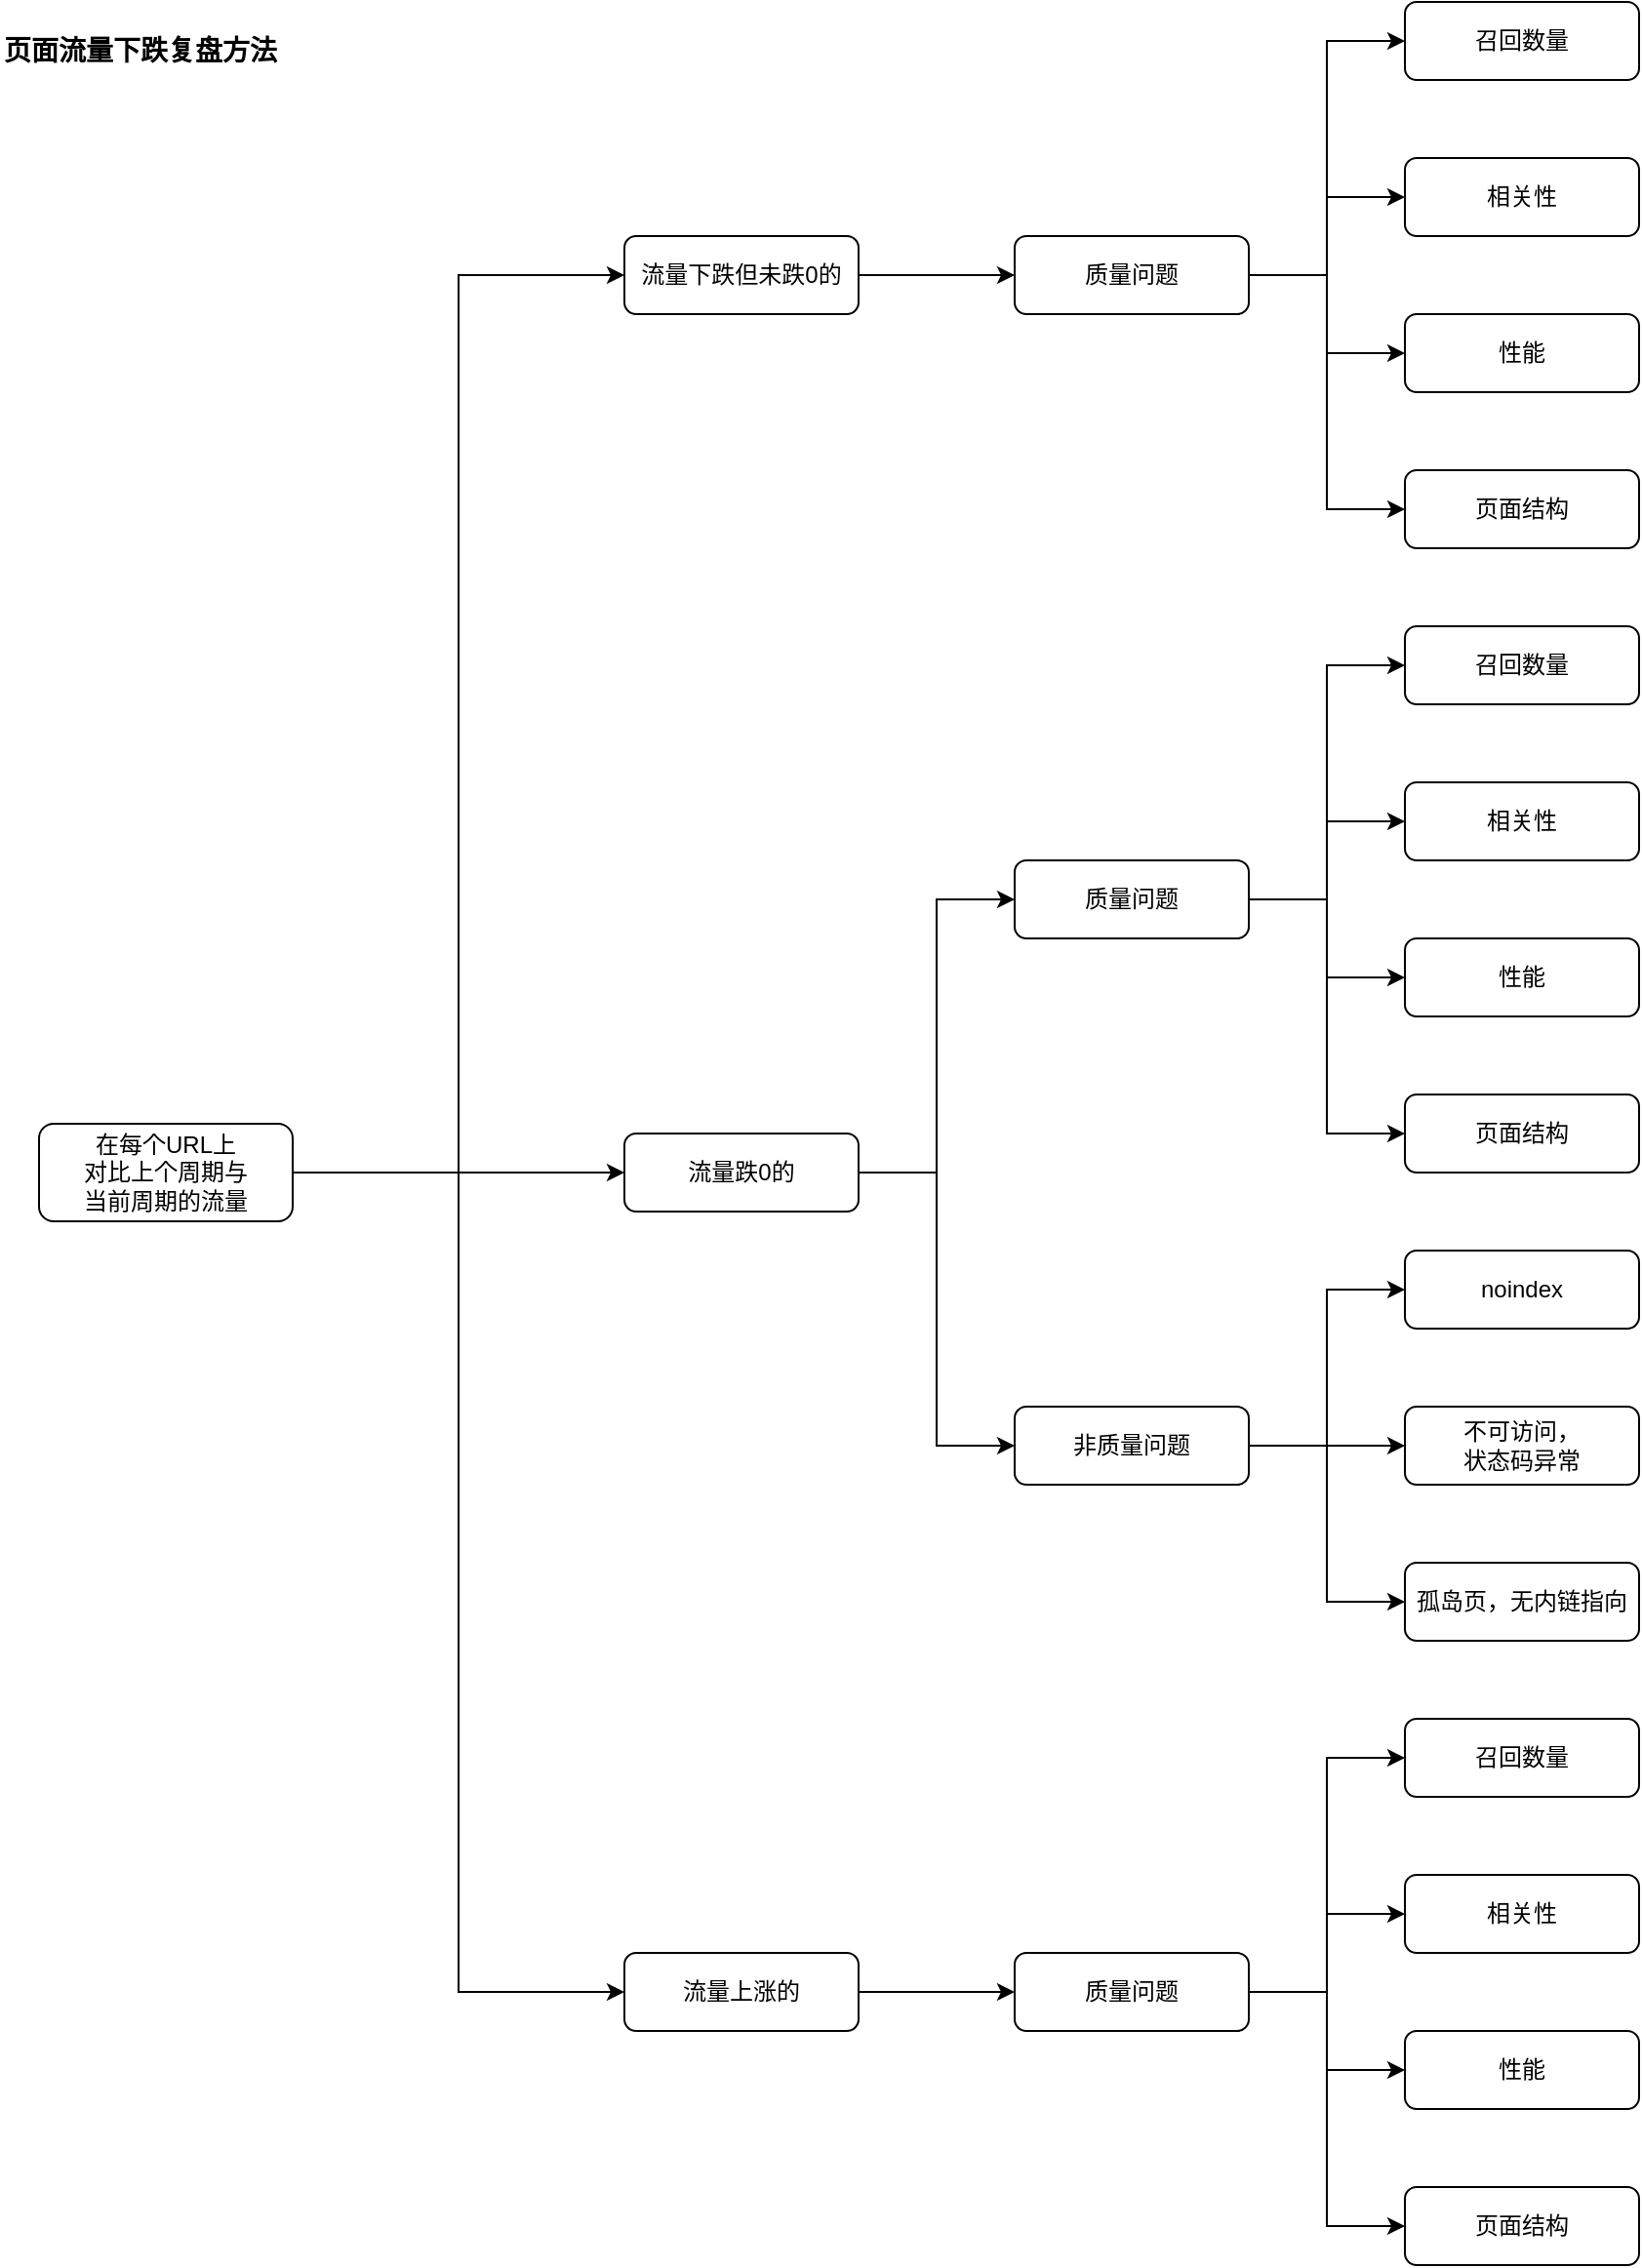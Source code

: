 <mxfile version="27.1.5">
  <diagram name="第 1 页" id="Q28BvSba5pNPeJnWj6dQ">
    <mxGraphModel dx="1845" dy="553" grid="1" gridSize="10" guides="1" tooltips="1" connect="1" arrows="1" fold="1" page="1" pageScale="1" pageWidth="827" pageHeight="1169" math="0" shadow="0">
      <root>
        <mxCell id="0" />
        <mxCell id="1" parent="0" />
        <mxCell id="pcykmEds2QiC9SElolUA-44" style="edgeStyle=orthogonalEdgeStyle;rounded=0;orthogonalLoop=1;jettySize=auto;html=1;exitX=1;exitY=0.5;exitDx=0;exitDy=0;entryX=0;entryY=0.5;entryDx=0;entryDy=0;" edge="1" parent="1" source="pcykmEds2QiC9SElolUA-1" target="pcykmEds2QiC9SElolUA-3">
          <mxGeometry relative="1" as="geometry">
            <mxPoint x="270" y="300" as="targetPoint" />
          </mxGeometry>
        </mxCell>
        <mxCell id="pcykmEds2QiC9SElolUA-45" style="edgeStyle=orthogonalEdgeStyle;rounded=0;orthogonalLoop=1;jettySize=auto;html=1;exitX=1;exitY=0.5;exitDx=0;exitDy=0;entryX=0;entryY=0.5;entryDx=0;entryDy=0;" edge="1" parent="1" source="pcykmEds2QiC9SElolUA-1" target="pcykmEds2QiC9SElolUA-4">
          <mxGeometry relative="1" as="geometry" />
        </mxCell>
        <mxCell id="pcykmEds2QiC9SElolUA-46" style="edgeStyle=orthogonalEdgeStyle;rounded=0;orthogonalLoop=1;jettySize=auto;html=1;exitX=1;exitY=0.5;exitDx=0;exitDy=0;entryX=0;entryY=0.5;entryDx=0;entryDy=0;" edge="1" parent="1" source="pcykmEds2QiC9SElolUA-1" target="pcykmEds2QiC9SElolUA-5">
          <mxGeometry relative="1" as="geometry" />
        </mxCell>
        <mxCell id="pcykmEds2QiC9SElolUA-1" value="在每个URL上&lt;div&gt;对比上个周期与&lt;div&gt;当前周期的流量&lt;/div&gt;&lt;/div&gt;" style="rounded=1;whiteSpace=wrap;html=1;" vertex="1" parent="1">
          <mxGeometry x="-20" y="575" width="130" height="50" as="geometry" />
        </mxCell>
        <mxCell id="pcykmEds2QiC9SElolUA-2" value="&lt;b&gt;&lt;font style=&quot;font-size: 14px;&quot;&gt;页面流量下跌复盘方法&lt;/font&gt;&lt;/b&gt;" style="text;html=1;align=left;verticalAlign=middle;whiteSpace=wrap;rounded=0;" vertex="1" parent="1">
          <mxGeometry x="-40" y="10" width="160" height="30" as="geometry" />
        </mxCell>
        <mxCell id="pcykmEds2QiC9SElolUA-33" style="edgeStyle=orthogonalEdgeStyle;rounded=0;orthogonalLoop=1;jettySize=auto;html=1;exitX=1;exitY=0.5;exitDx=0;exitDy=0;entryX=0;entryY=0.5;entryDx=0;entryDy=0;" edge="1" parent="1" source="pcykmEds2QiC9SElolUA-3" target="pcykmEds2QiC9SElolUA-6">
          <mxGeometry relative="1" as="geometry" />
        </mxCell>
        <mxCell id="pcykmEds2QiC9SElolUA-3" value="流量下跌但未跌0的" style="rounded=1;whiteSpace=wrap;html=1;" vertex="1" parent="1">
          <mxGeometry x="280" y="120" width="120" height="40" as="geometry" />
        </mxCell>
        <mxCell id="pcykmEds2QiC9SElolUA-34" style="edgeStyle=orthogonalEdgeStyle;rounded=0;orthogonalLoop=1;jettySize=auto;html=1;exitX=1;exitY=0.5;exitDx=0;exitDy=0;entryX=0;entryY=0.5;entryDx=0;entryDy=0;" edge="1" parent="1" source="pcykmEds2QiC9SElolUA-4" target="pcykmEds2QiC9SElolUA-11">
          <mxGeometry relative="1" as="geometry" />
        </mxCell>
        <mxCell id="pcykmEds2QiC9SElolUA-35" style="edgeStyle=orthogonalEdgeStyle;rounded=0;orthogonalLoop=1;jettySize=auto;html=1;exitX=1;exitY=0.5;exitDx=0;exitDy=0;entryX=0;entryY=0.5;entryDx=0;entryDy=0;" edge="1" parent="1" source="pcykmEds2QiC9SElolUA-4" target="pcykmEds2QiC9SElolUA-16">
          <mxGeometry relative="1" as="geometry" />
        </mxCell>
        <mxCell id="pcykmEds2QiC9SElolUA-4" value="流量跌0的" style="rounded=1;whiteSpace=wrap;html=1;" vertex="1" parent="1">
          <mxGeometry x="280" y="580" width="120" height="40" as="geometry" />
        </mxCell>
        <mxCell id="pcykmEds2QiC9SElolUA-43" style="edgeStyle=orthogonalEdgeStyle;rounded=0;orthogonalLoop=1;jettySize=auto;html=1;exitX=1;exitY=0.5;exitDx=0;exitDy=0;entryX=0;entryY=0.5;entryDx=0;entryDy=0;" edge="1" parent="1" source="pcykmEds2QiC9SElolUA-5" target="pcykmEds2QiC9SElolUA-22">
          <mxGeometry relative="1" as="geometry" />
        </mxCell>
        <mxCell id="pcykmEds2QiC9SElolUA-5" value="流量上涨的" style="rounded=1;whiteSpace=wrap;html=1;" vertex="1" parent="1">
          <mxGeometry x="280" y="1000" width="120" height="40" as="geometry" />
        </mxCell>
        <mxCell id="pcykmEds2QiC9SElolUA-29" style="edgeStyle=orthogonalEdgeStyle;rounded=0;orthogonalLoop=1;jettySize=auto;html=1;exitX=1;exitY=0.5;exitDx=0;exitDy=0;entryX=0;entryY=0.5;entryDx=0;entryDy=0;" edge="1" parent="1" source="pcykmEds2QiC9SElolUA-6" target="pcykmEds2QiC9SElolUA-7">
          <mxGeometry relative="1" as="geometry" />
        </mxCell>
        <mxCell id="pcykmEds2QiC9SElolUA-30" style="edgeStyle=orthogonalEdgeStyle;rounded=0;orthogonalLoop=1;jettySize=auto;html=1;exitX=1;exitY=0.5;exitDx=0;exitDy=0;entryX=0;entryY=0.5;entryDx=0;entryDy=0;" edge="1" parent="1" source="pcykmEds2QiC9SElolUA-6" target="pcykmEds2QiC9SElolUA-8">
          <mxGeometry relative="1" as="geometry" />
        </mxCell>
        <mxCell id="pcykmEds2QiC9SElolUA-31" style="edgeStyle=orthogonalEdgeStyle;rounded=0;orthogonalLoop=1;jettySize=auto;html=1;exitX=1;exitY=0.5;exitDx=0;exitDy=0;entryX=0;entryY=0.5;entryDx=0;entryDy=0;" edge="1" parent="1" source="pcykmEds2QiC9SElolUA-6" target="pcykmEds2QiC9SElolUA-9">
          <mxGeometry relative="1" as="geometry" />
        </mxCell>
        <mxCell id="pcykmEds2QiC9SElolUA-32" style="edgeStyle=orthogonalEdgeStyle;rounded=0;orthogonalLoop=1;jettySize=auto;html=1;exitX=1;exitY=0.5;exitDx=0;exitDy=0;entryX=0;entryY=0.5;entryDx=0;entryDy=0;" edge="1" parent="1" source="pcykmEds2QiC9SElolUA-6" target="pcykmEds2QiC9SElolUA-10">
          <mxGeometry relative="1" as="geometry" />
        </mxCell>
        <mxCell id="pcykmEds2QiC9SElolUA-6" value="质量问题" style="rounded=1;whiteSpace=wrap;html=1;" vertex="1" parent="1">
          <mxGeometry x="480" y="120" width="120" height="40" as="geometry" />
        </mxCell>
        <mxCell id="pcykmEds2QiC9SElolUA-7" value="召回数量" style="rounded=1;whiteSpace=wrap;html=1;" vertex="1" parent="1">
          <mxGeometry x="680" width="120" height="40" as="geometry" />
        </mxCell>
        <mxCell id="pcykmEds2QiC9SElolUA-8" value="相关性" style="rounded=1;whiteSpace=wrap;html=1;" vertex="1" parent="1">
          <mxGeometry x="680" y="80" width="120" height="40" as="geometry" />
        </mxCell>
        <mxCell id="pcykmEds2QiC9SElolUA-9" value="性能" style="rounded=1;whiteSpace=wrap;html=1;" vertex="1" parent="1">
          <mxGeometry x="680" y="160" width="120" height="40" as="geometry" />
        </mxCell>
        <mxCell id="pcykmEds2QiC9SElolUA-10" value="页面结构" style="rounded=1;whiteSpace=wrap;html=1;" vertex="1" parent="1">
          <mxGeometry x="680" y="240" width="120" height="40" as="geometry" />
        </mxCell>
        <mxCell id="pcykmEds2QiC9SElolUA-20" style="edgeStyle=orthogonalEdgeStyle;rounded=0;orthogonalLoop=1;jettySize=auto;html=1;exitX=1;exitY=0.5;exitDx=0;exitDy=0;entryX=0;entryY=0.5;entryDx=0;entryDy=0;" edge="1" parent="1" source="pcykmEds2QiC9SElolUA-11" target="pcykmEds2QiC9SElolUA-12">
          <mxGeometry relative="1" as="geometry" />
        </mxCell>
        <mxCell id="pcykmEds2QiC9SElolUA-21" style="edgeStyle=orthogonalEdgeStyle;rounded=0;orthogonalLoop=1;jettySize=auto;html=1;exitX=1;exitY=0.5;exitDx=0;exitDy=0;entryX=0;entryY=0.5;entryDx=0;entryDy=0;" edge="1" parent="1" source="pcykmEds2QiC9SElolUA-11" target="pcykmEds2QiC9SElolUA-13">
          <mxGeometry relative="1" as="geometry" />
        </mxCell>
        <mxCell id="pcykmEds2QiC9SElolUA-27" style="edgeStyle=orthogonalEdgeStyle;rounded=0;orthogonalLoop=1;jettySize=auto;html=1;exitX=1;exitY=0.5;exitDx=0;exitDy=0;entryX=0;entryY=0.5;entryDx=0;entryDy=0;" edge="1" parent="1" source="pcykmEds2QiC9SElolUA-11" target="pcykmEds2QiC9SElolUA-14">
          <mxGeometry relative="1" as="geometry" />
        </mxCell>
        <mxCell id="pcykmEds2QiC9SElolUA-28" style="edgeStyle=orthogonalEdgeStyle;rounded=0;orthogonalLoop=1;jettySize=auto;html=1;exitX=1;exitY=0.5;exitDx=0;exitDy=0;entryX=0;entryY=0.5;entryDx=0;entryDy=0;" edge="1" parent="1" source="pcykmEds2QiC9SElolUA-11" target="pcykmEds2QiC9SElolUA-15">
          <mxGeometry relative="1" as="geometry" />
        </mxCell>
        <mxCell id="pcykmEds2QiC9SElolUA-11" value="质量问题" style="rounded=1;whiteSpace=wrap;html=1;" vertex="1" parent="1">
          <mxGeometry x="480" y="440" width="120" height="40" as="geometry" />
        </mxCell>
        <mxCell id="pcykmEds2QiC9SElolUA-12" value="召回数量" style="rounded=1;whiteSpace=wrap;html=1;" vertex="1" parent="1">
          <mxGeometry x="680" y="320" width="120" height="40" as="geometry" />
        </mxCell>
        <mxCell id="pcykmEds2QiC9SElolUA-13" value="相关性" style="rounded=1;whiteSpace=wrap;html=1;" vertex="1" parent="1">
          <mxGeometry x="680" y="400" width="120" height="40" as="geometry" />
        </mxCell>
        <mxCell id="pcykmEds2QiC9SElolUA-14" value="性能" style="rounded=1;whiteSpace=wrap;html=1;" vertex="1" parent="1">
          <mxGeometry x="680" y="480" width="120" height="40" as="geometry" />
        </mxCell>
        <mxCell id="pcykmEds2QiC9SElolUA-15" value="页面结构" style="rounded=1;whiteSpace=wrap;html=1;" vertex="1" parent="1">
          <mxGeometry x="680" y="560" width="120" height="40" as="geometry" />
        </mxCell>
        <mxCell id="pcykmEds2QiC9SElolUA-36" style="edgeStyle=orthogonalEdgeStyle;rounded=0;orthogonalLoop=1;jettySize=auto;html=1;exitX=1;exitY=0.5;exitDx=0;exitDy=0;entryX=0;entryY=0.5;entryDx=0;entryDy=0;" edge="1" parent="1" source="pcykmEds2QiC9SElolUA-16" target="pcykmEds2QiC9SElolUA-17">
          <mxGeometry relative="1" as="geometry" />
        </mxCell>
        <mxCell id="pcykmEds2QiC9SElolUA-37" style="edgeStyle=orthogonalEdgeStyle;rounded=0;orthogonalLoop=1;jettySize=auto;html=1;exitX=1;exitY=0.5;exitDx=0;exitDy=0;entryX=0;entryY=0.5;entryDx=0;entryDy=0;" edge="1" parent="1" source="pcykmEds2QiC9SElolUA-16" target="pcykmEds2QiC9SElolUA-18">
          <mxGeometry relative="1" as="geometry" />
        </mxCell>
        <mxCell id="pcykmEds2QiC9SElolUA-38" style="edgeStyle=orthogonalEdgeStyle;rounded=0;orthogonalLoop=1;jettySize=auto;html=1;exitX=1;exitY=0.5;exitDx=0;exitDy=0;entryX=0;entryY=0.5;entryDx=0;entryDy=0;" edge="1" parent="1" source="pcykmEds2QiC9SElolUA-16" target="pcykmEds2QiC9SElolUA-19">
          <mxGeometry relative="1" as="geometry" />
        </mxCell>
        <mxCell id="pcykmEds2QiC9SElolUA-16" value="非质量问题" style="rounded=1;whiteSpace=wrap;html=1;" vertex="1" parent="1">
          <mxGeometry x="480" y="720" width="120" height="40" as="geometry" />
        </mxCell>
        <mxCell id="pcykmEds2QiC9SElolUA-17" value="noindex" style="rounded=1;whiteSpace=wrap;html=1;" vertex="1" parent="1">
          <mxGeometry x="680" y="640" width="120" height="40" as="geometry" />
        </mxCell>
        <mxCell id="pcykmEds2QiC9SElolUA-18" value="不可访问，&lt;div&gt;状态码异常&lt;/div&gt;" style="rounded=1;whiteSpace=wrap;html=1;" vertex="1" parent="1">
          <mxGeometry x="680" y="720" width="120" height="40" as="geometry" />
        </mxCell>
        <mxCell id="pcykmEds2QiC9SElolUA-19" value="孤岛页，无内链指向" style="rounded=1;whiteSpace=wrap;html=1;" vertex="1" parent="1">
          <mxGeometry x="680" y="800" width="120" height="40" as="geometry" />
        </mxCell>
        <mxCell id="pcykmEds2QiC9SElolUA-39" style="edgeStyle=orthogonalEdgeStyle;rounded=0;orthogonalLoop=1;jettySize=auto;html=1;exitX=1;exitY=0.5;exitDx=0;exitDy=0;entryX=0;entryY=0.5;entryDx=0;entryDy=0;" edge="1" parent="1" source="pcykmEds2QiC9SElolUA-22" target="pcykmEds2QiC9SElolUA-23">
          <mxGeometry relative="1" as="geometry" />
        </mxCell>
        <mxCell id="pcykmEds2QiC9SElolUA-40" style="edgeStyle=orthogonalEdgeStyle;rounded=0;orthogonalLoop=1;jettySize=auto;html=1;exitX=1;exitY=0.5;exitDx=0;exitDy=0;entryX=0;entryY=0.5;entryDx=0;entryDy=0;" edge="1" parent="1" source="pcykmEds2QiC9SElolUA-22" target="pcykmEds2QiC9SElolUA-24">
          <mxGeometry relative="1" as="geometry" />
        </mxCell>
        <mxCell id="pcykmEds2QiC9SElolUA-41" style="edgeStyle=orthogonalEdgeStyle;rounded=0;orthogonalLoop=1;jettySize=auto;html=1;exitX=1;exitY=0.5;exitDx=0;exitDy=0;entryX=0;entryY=0.5;entryDx=0;entryDy=0;" edge="1" parent="1" source="pcykmEds2QiC9SElolUA-22" target="pcykmEds2QiC9SElolUA-25">
          <mxGeometry relative="1" as="geometry" />
        </mxCell>
        <mxCell id="pcykmEds2QiC9SElolUA-42" style="edgeStyle=orthogonalEdgeStyle;rounded=0;orthogonalLoop=1;jettySize=auto;html=1;exitX=1;exitY=0.5;exitDx=0;exitDy=0;entryX=0;entryY=0.5;entryDx=0;entryDy=0;" edge="1" parent="1" source="pcykmEds2QiC9SElolUA-22" target="pcykmEds2QiC9SElolUA-26">
          <mxGeometry relative="1" as="geometry" />
        </mxCell>
        <mxCell id="pcykmEds2QiC9SElolUA-22" value="质量问题" style="rounded=1;whiteSpace=wrap;html=1;" vertex="1" parent="1">
          <mxGeometry x="480" y="1000" width="120" height="40" as="geometry" />
        </mxCell>
        <mxCell id="pcykmEds2QiC9SElolUA-23" value="召回数量" style="rounded=1;whiteSpace=wrap;html=1;" vertex="1" parent="1">
          <mxGeometry x="680" y="880" width="120" height="40" as="geometry" />
        </mxCell>
        <mxCell id="pcykmEds2QiC9SElolUA-24" value="相关性" style="rounded=1;whiteSpace=wrap;html=1;" vertex="1" parent="1">
          <mxGeometry x="680" y="960" width="120" height="40" as="geometry" />
        </mxCell>
        <mxCell id="pcykmEds2QiC9SElolUA-25" value="性能" style="rounded=1;whiteSpace=wrap;html=1;" vertex="1" parent="1">
          <mxGeometry x="680" y="1040" width="120" height="40" as="geometry" />
        </mxCell>
        <mxCell id="pcykmEds2QiC9SElolUA-26" value="页面结构" style="rounded=1;whiteSpace=wrap;html=1;" vertex="1" parent="1">
          <mxGeometry x="680" y="1120" width="120" height="40" as="geometry" />
        </mxCell>
      </root>
    </mxGraphModel>
  </diagram>
</mxfile>
